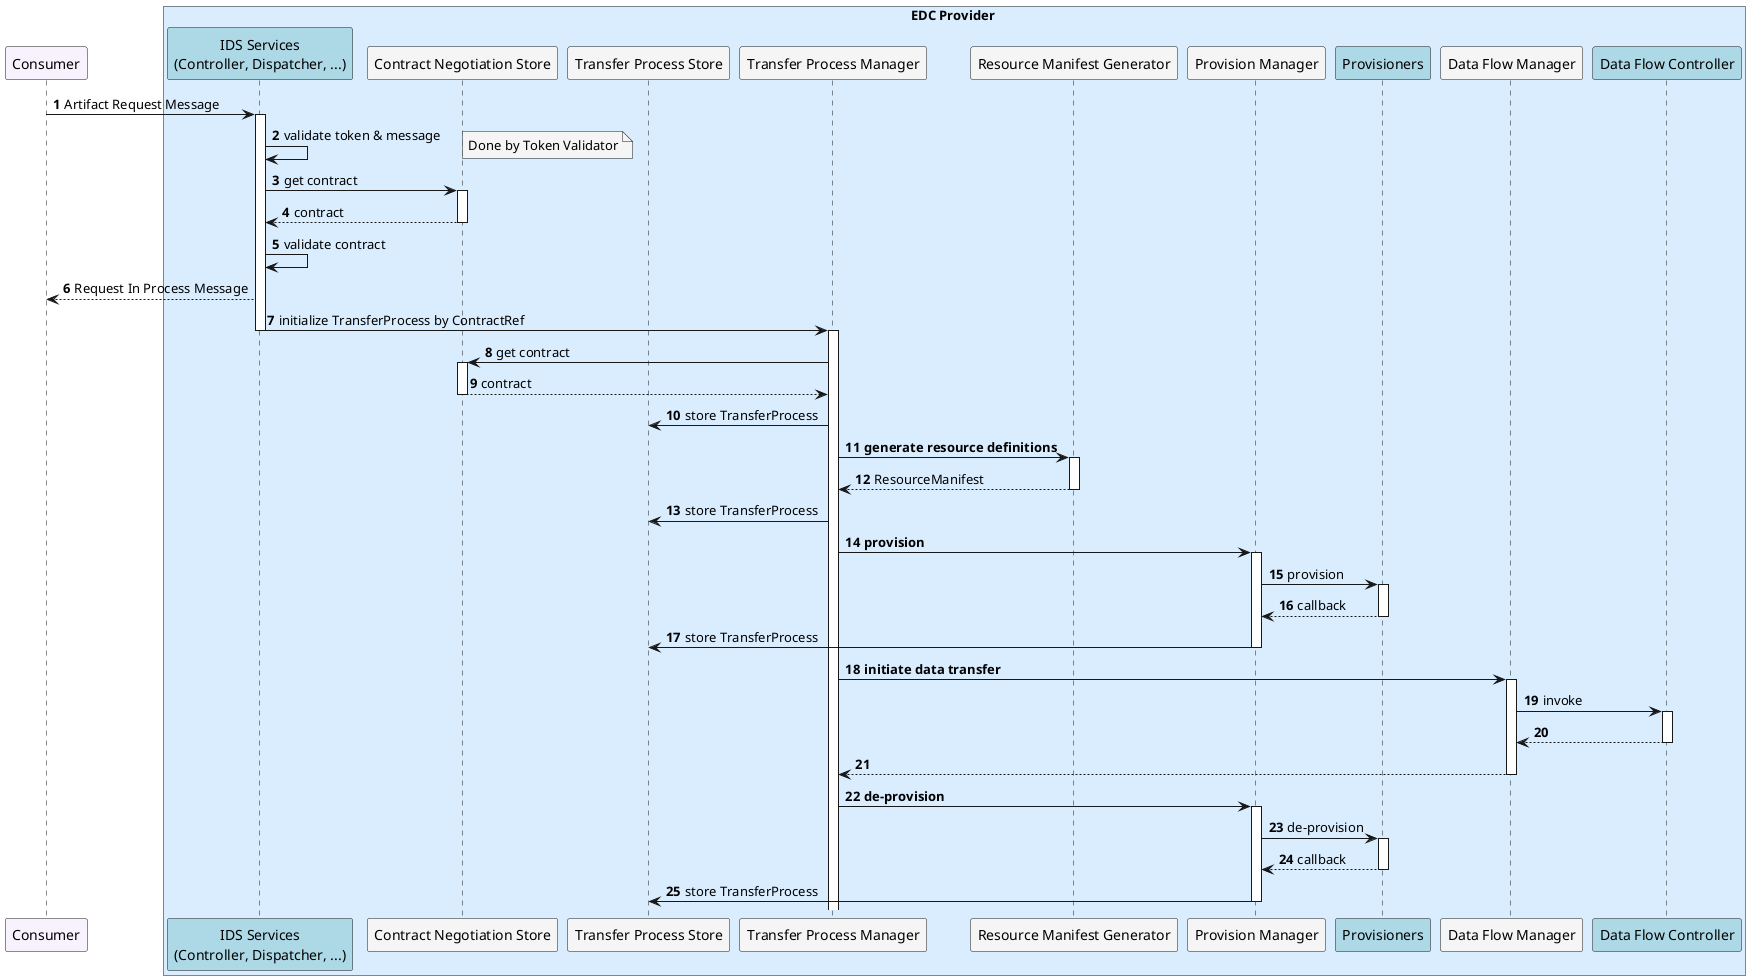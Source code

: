 '
'  Copyright (c) 2021 Daimler TSS GmbH
'
'  This program and the accompanying materials are made available under the
'  terms of the Apache License, Version 2.0 which is available at
'  https://www.apache.org/licenses/LICENSE-2.0
'
'  SPDX-License-Identifier: Apache-2.0
'
'  Contributors:
'       Daimler TSS GmbH - Initial Draft
'
'

@startuml

skinParam NoteBackgroundColor WhiteSmoke
skinParam NoteFontColor Black
skinParam ParticipantBackgroundColor WhiteSmoke
skinParam ActorBackgroundColor WhiteSmoke
skinParam AgentBackgroundColor White
skinParam AgentBorderColor SkyBlue
skinparam shadowing false

!define ConsumerColor f8f2ff
!define ProviderColor d9edff
!define WarningColor Business
!define LeadColor Technology

autonumber

participant Consumer as "Consumer" #ConsumerColor

box EDC Provider #ProviderColor
    participant IDS as "IDS Services\n(Controller, Dispatcher, ...)" #lightblue
    participant Store as "Contract Negotiation Store"
    participant TransferStore as "Transfer Process Store"
    participant TransferManager as "Transfer Process Manager"
    participant ManifestGenerator as "Resource Manifest Generator"
    participant ProvisionManager as "Provision Manager"
    participant Provisioners as "Provisioners" #lightblue
    participant DataFlow as "Data Flow Manager"
    participant DataFlowController as "Data Flow Controller" #lightblue
end box

Consumer -> IDS ++: Artifact Request Message
IDS -> IDS : validate token & message
note right: Done by Token Validator
IDS -> Store ++: get contract
return contract
IDS -> IDS: validate contract

IDS --> Consumer: Request In Process Message
IDS -> TransferManager --++: initialize TransferProcess by ContractRef
TransferManager -> Store ++: get contract
return contract
TransferManager -> TransferStore: store TransferProcess

' Resource Definition
TransferManager -> ManifestGenerator ++ : **generate resource definitions**
return ResourceManifest
TransferManager -> TransferStore: store TransferProcess


' Provision
TransferManager -> ProvisionManager++: **provision**
ProvisionManager -> Provisioners++: provision
Provisioners --> ProvisionManager--: callback
ProvisionManager -> TransferStore: store TransferProcess
deactivate ProvisionManager

' Transfer
TransferManager -> DataFlow ++: **initiate data transfer**
DataFlow -> DataFlowController ++ : invoke
return
return

' De-Provision
TransferManager -> ProvisionManager++: **de-provision**
ProvisionManager -> Provisioners++: de-provision
Provisioners --> ProvisionManager--: callback
ProvisionManager -> TransferStore: store TransferProcess
deactivate ProvisionManager

@enduml